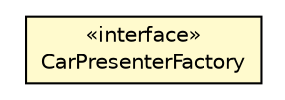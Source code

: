 #!/usr/local/bin/dot
#
# Class diagram 
# Generated by UMLGraph version R5_6-24-gf6e263 (http://www.umlgraph.org/)
#

digraph G {
	edge [fontname="Helvetica",fontsize=10,labelfontname="Helvetica",labelfontsize=10];
	node [fontname="Helvetica",fontsize=10,shape=plaintext];
	nodesep=0.25;
	ranksep=0.5;
	rankdir=LR;
	// com.gwtplatform.carstore.client.application.cars.car.CarPresenterFactory
	c113551 [label=<<table title="com.gwtplatform.carstore.client.application.cars.car.CarPresenterFactory" border="0" cellborder="1" cellspacing="0" cellpadding="2" port="p" bgcolor="lemonChiffon" href="./CarPresenterFactory.html">
		<tr><td><table border="0" cellspacing="0" cellpadding="1">
<tr><td align="center" balign="center"> &#171;interface&#187; </td></tr>
<tr><td align="center" balign="center"> CarPresenterFactory </td></tr>
		</table></td></tr>
		</table>>, URL="./CarPresenterFactory.html", fontname="Helvetica", fontcolor="black", fontsize=10.0];
}

